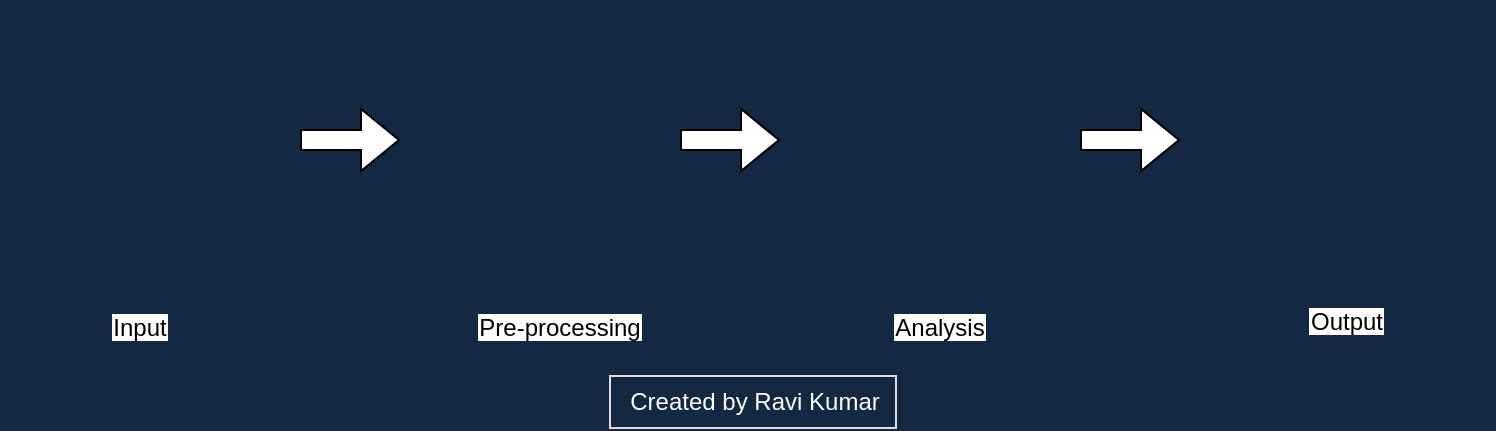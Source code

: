 <mxfile version="20.7.4" type="github">
  <diagram id="__hFmnjDo2Hrexqw0dXe" name="Page-1">
    <mxGraphModel dx="794" dy="470" grid="0" gridSize="10" guides="1" tooltips="1" connect="1" arrows="1" fold="1" page="1" pageScale="1" pageWidth="850" pageHeight="1100" background="#142844" math="0" shadow="0">
      <root>
        <mxCell id="0" />
        <mxCell id="1" parent="0" />
        <mxCell id="yOAX5SnzQCUQc8W-8GIk-1" value="Input" style="shape=image;verticalLabelPosition=bottom;labelBackgroundColor=default;verticalAlign=top;aspect=fixed;imageAspect=0;image=https://cdn-icons-png.flaticon.com/512/5205/5205407.png;" vertex="1" parent="1">
          <mxGeometry x="60" y="140" width="140" height="140" as="geometry" />
        </mxCell>
        <mxCell id="yOAX5SnzQCUQc8W-8GIk-2" value="Pre-processing" style="shape=image;verticalLabelPosition=bottom;labelBackgroundColor=default;verticalAlign=top;aspect=fixed;imageAspect=0;image=https://cdn-icons-png.flaticon.com/512/4149/4149680.png;" vertex="1" parent="1">
          <mxGeometry x="270" y="140" width="140" height="140" as="geometry" />
        </mxCell>
        <mxCell id="yOAX5SnzQCUQc8W-8GIk-3" value="Analysis" style="shape=image;verticalLabelPosition=bottom;labelBackgroundColor=default;verticalAlign=top;aspect=fixed;imageAspect=0;image=https://cdn-icons-png.flaticon.com/512/3703/3703299.png;" vertex="1" parent="1">
          <mxGeometry x="460" y="140" width="140" height="140" as="geometry" />
        </mxCell>
        <mxCell id="yOAX5SnzQCUQc8W-8GIk-4" value="Output" style="shape=image;verticalLabelPosition=bottom;labelBackgroundColor=default;verticalAlign=top;aspect=fixed;imageAspect=0;image=https://cdn-icons-png.flaticon.com/512/3488/3488822.png;" vertex="1" parent="1">
          <mxGeometry x="660" y="130" width="147" height="147" as="geometry" />
        </mxCell>
        <mxCell id="yOAX5SnzQCUQc8W-8GIk-6" value="" style="shape=flexArrow;endArrow=classic;html=1;rounded=0;fillColor=default;" edge="1" parent="1">
          <mxGeometry width="50" height="50" relative="1" as="geometry">
            <mxPoint x="210" y="200" as="sourcePoint" />
            <mxPoint x="260" y="200" as="targetPoint" />
          </mxGeometry>
        </mxCell>
        <mxCell id="yOAX5SnzQCUQc8W-8GIk-7" value="" style="shape=flexArrow;endArrow=classic;html=1;rounded=0;fillColor=default;" edge="1" parent="1">
          <mxGeometry width="50" height="50" relative="1" as="geometry">
            <mxPoint x="600" y="200" as="sourcePoint" />
            <mxPoint x="650" y="200" as="targetPoint" />
          </mxGeometry>
        </mxCell>
        <mxCell id="yOAX5SnzQCUQc8W-8GIk-8" value="" style="shape=flexArrow;endArrow=classic;html=1;rounded=0;fillColor=default;" edge="1" parent="1">
          <mxGeometry width="50" height="50" relative="1" as="geometry">
            <mxPoint x="400" y="200" as="sourcePoint" />
            <mxPoint x="450" y="200" as="targetPoint" />
          </mxGeometry>
        </mxCell>
        <mxCell id="yOAX5SnzQCUQc8W-8GIk-11" value="&lt;font color=&quot;#ffffff&quot;&gt;Created by Ravi Kumar&lt;/font&gt;" style="text;html=1;align=center;verticalAlign=middle;resizable=0;points=[];autosize=1;strokeColor=#e7d9d9;fillColor=none;" vertex="1" parent="1">
          <mxGeometry x="365" y="318" width="143" height="26" as="geometry" />
        </mxCell>
      </root>
    </mxGraphModel>
  </diagram>
</mxfile>
